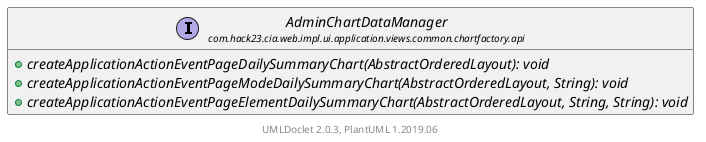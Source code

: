 @startuml
    set namespaceSeparator none
    hide empty fields
    hide empty methods

    interface "<size:14>AdminChartDataManager\n<size:10>com.hack23.cia.web.impl.ui.application.views.common.chartfactory.api" as com.hack23.cia.web.impl.ui.application.views.common.chartfactory.api.AdminChartDataManager [[AdminChartDataManager.html]] {
        {abstract} +createApplicationActionEventPageDailySummaryChart(AbstractOrderedLayout): void
        {abstract} +createApplicationActionEventPageModeDailySummaryChart(AbstractOrderedLayout, String): void
        {abstract} +createApplicationActionEventPageElementDailySummaryChart(AbstractOrderedLayout, String, String): void
    }

    center footer UMLDoclet 2.0.3, PlantUML 1.2019.06
@enduml
